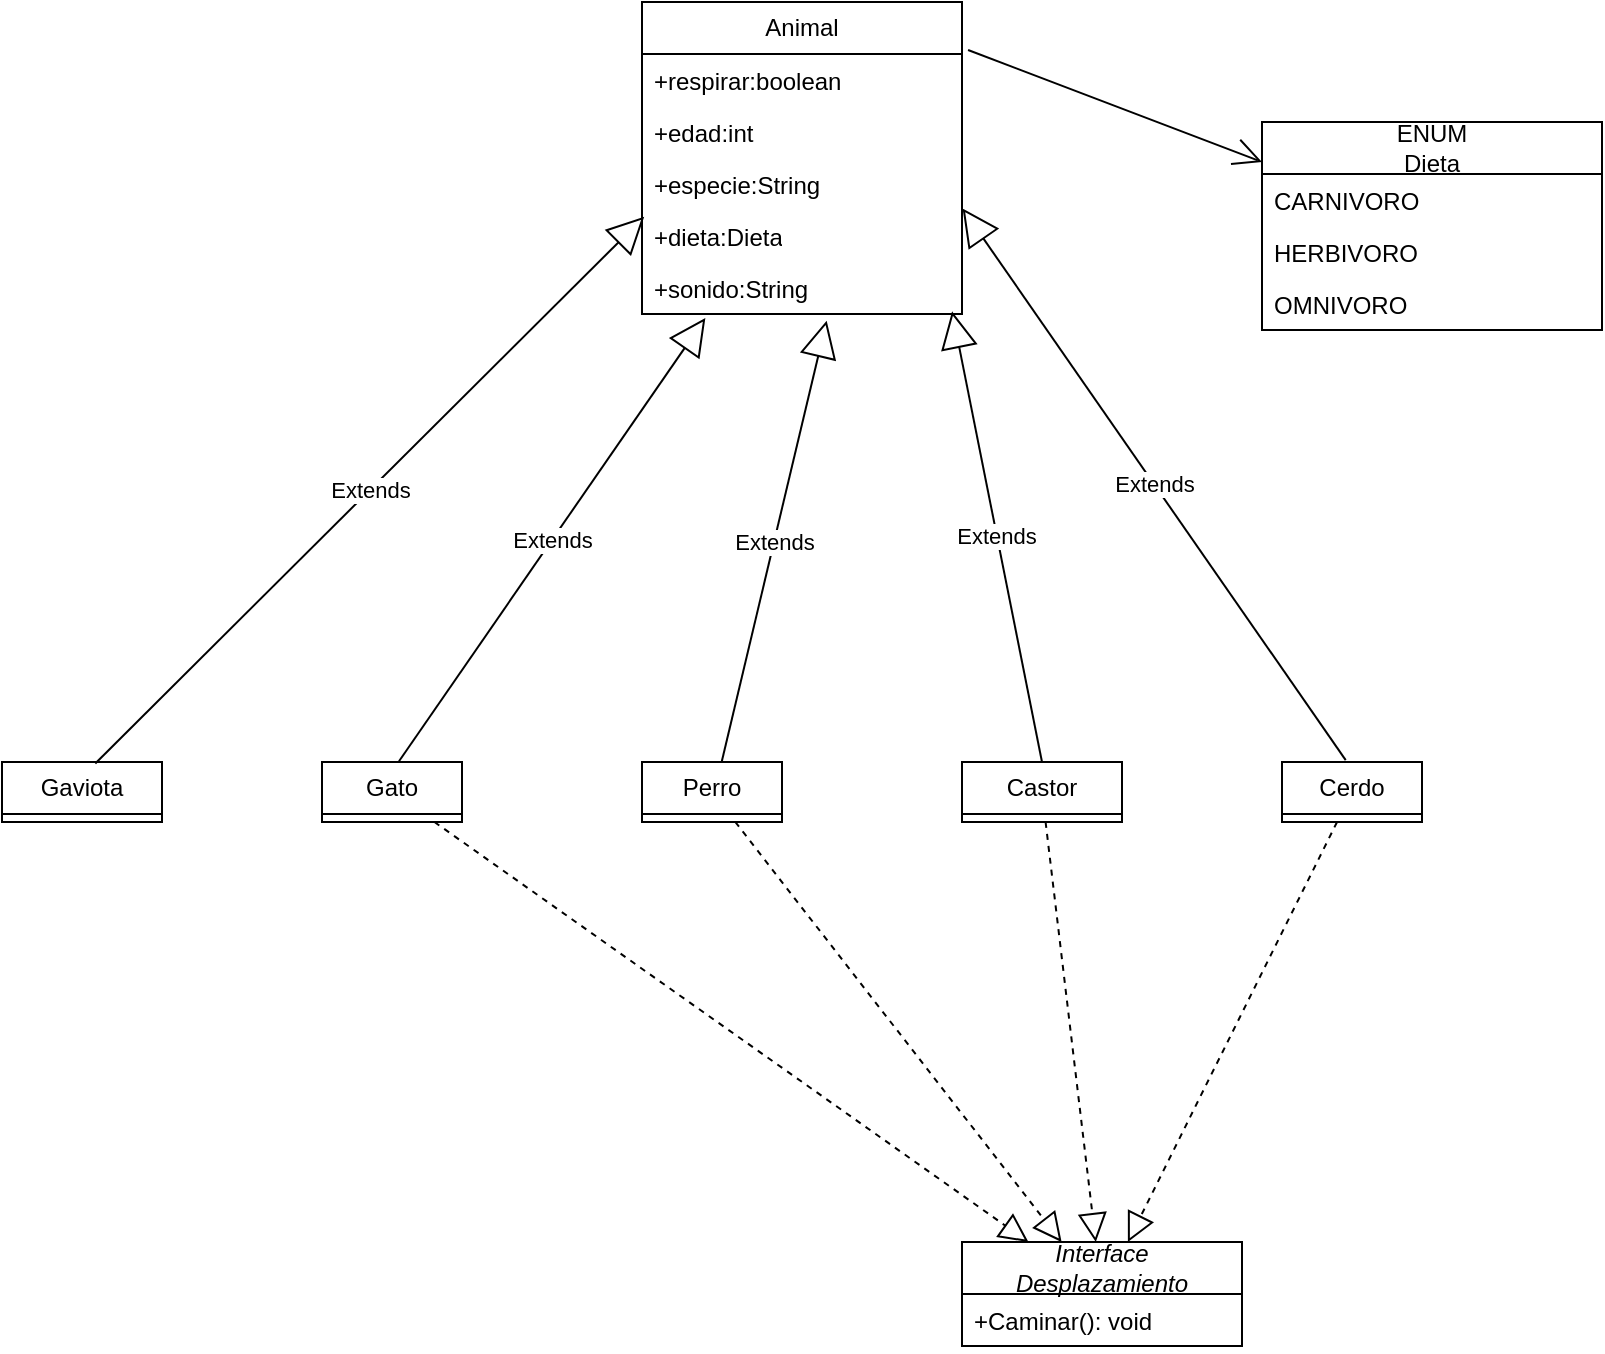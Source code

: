 <mxfile version="27.1.4">
  <diagram name="Página-1" id="TyrVDpsMEAQitB0e6ZAK">
    <mxGraphModel dx="1061" dy="475" grid="1" gridSize="10" guides="1" tooltips="1" connect="1" arrows="1" fold="1" page="1" pageScale="1" pageWidth="827" pageHeight="1169" math="0" shadow="0">
      <root>
        <mxCell id="0" />
        <mxCell id="1" parent="0" />
        <mxCell id="S0PDXrtQ1KZsTyAHQizf-1" value="Gato" style="swimlane;fontStyle=0;childLayout=stackLayout;horizontal=1;startSize=26;fillColor=none;horizontalStack=0;resizeParent=1;resizeParentMax=0;resizeLast=0;collapsible=1;marginBottom=0;whiteSpace=wrap;html=1;" vertex="1" collapsed="1" parent="1">
          <mxGeometry x="200" y="400" width="70" height="30" as="geometry">
            <mxRectangle x="200" y="400" width="140" height="52" as="alternateBounds" />
          </mxGeometry>
        </mxCell>
        <mxCell id="S0PDXrtQ1KZsTyAHQizf-5" value="Gaviota" style="swimlane;fontStyle=0;childLayout=stackLayout;horizontal=1;startSize=26;fillColor=none;horizontalStack=0;resizeParent=1;resizeParentMax=0;resizeLast=0;collapsible=1;marginBottom=0;whiteSpace=wrap;html=1;" vertex="1" collapsed="1" parent="1">
          <mxGeometry x="40" y="400" width="80" height="30" as="geometry">
            <mxRectangle x="40" y="400" width="140" height="52" as="alternateBounds" />
          </mxGeometry>
        </mxCell>
        <mxCell id="S0PDXrtQ1KZsTyAHQizf-9" value="Animal" style="swimlane;fontStyle=0;childLayout=stackLayout;horizontal=1;startSize=26;fillColor=none;horizontalStack=0;resizeParent=1;resizeParentMax=0;resizeLast=0;collapsible=1;marginBottom=0;whiteSpace=wrap;html=1;" vertex="1" parent="1">
          <mxGeometry x="360" y="20" width="160" height="156" as="geometry" />
        </mxCell>
        <mxCell id="S0PDXrtQ1KZsTyAHQizf-10" value="+respirar:boolean" style="text;strokeColor=none;fillColor=none;align=left;verticalAlign=top;spacingLeft=4;spacingRight=4;overflow=hidden;rotatable=0;points=[[0,0.5],[1,0.5]];portConstraint=eastwest;whiteSpace=wrap;html=1;" vertex="1" parent="S0PDXrtQ1KZsTyAHQizf-9">
          <mxGeometry y="26" width="160" height="26" as="geometry" />
        </mxCell>
        <mxCell id="S0PDXrtQ1KZsTyAHQizf-11" value="+edad:int" style="text;strokeColor=none;fillColor=none;align=left;verticalAlign=top;spacingLeft=4;spacingRight=4;overflow=hidden;rotatable=0;points=[[0,0.5],[1,0.5]];portConstraint=eastwest;whiteSpace=wrap;html=1;" vertex="1" parent="S0PDXrtQ1KZsTyAHQizf-9">
          <mxGeometry y="52" width="160" height="26" as="geometry" />
        </mxCell>
        <mxCell id="S0PDXrtQ1KZsTyAHQizf-12" value="+especie:String" style="text;strokeColor=none;fillColor=none;align=left;verticalAlign=top;spacingLeft=4;spacingRight=4;overflow=hidden;rotatable=0;points=[[0,0.5],[1,0.5]];portConstraint=eastwest;whiteSpace=wrap;html=1;" vertex="1" parent="S0PDXrtQ1KZsTyAHQizf-9">
          <mxGeometry y="78" width="160" height="26" as="geometry" />
        </mxCell>
        <mxCell id="S0PDXrtQ1KZsTyAHQizf-38" value="+dieta:Dieta" style="text;strokeColor=none;fillColor=none;align=left;verticalAlign=top;spacingLeft=4;spacingRight=4;overflow=hidden;rotatable=0;points=[[0,0.5],[1,0.5]];portConstraint=eastwest;whiteSpace=wrap;html=1;" vertex="1" parent="S0PDXrtQ1KZsTyAHQizf-9">
          <mxGeometry y="104" width="160" height="26" as="geometry" />
        </mxCell>
        <mxCell id="S0PDXrtQ1KZsTyAHQizf-42" value="+sonido:String" style="text;strokeColor=none;fillColor=none;align=left;verticalAlign=top;spacingLeft=4;spacingRight=4;overflow=hidden;rotatable=0;points=[[0,0.5],[1,0.5]];portConstraint=eastwest;whiteSpace=wrap;html=1;" vertex="1" parent="S0PDXrtQ1KZsTyAHQizf-9">
          <mxGeometry y="130" width="160" height="26" as="geometry" />
        </mxCell>
        <mxCell id="S0PDXrtQ1KZsTyAHQizf-13" value="ENUM&lt;div&gt;Dieta&lt;/div&gt;" style="swimlane;fontStyle=0;childLayout=stackLayout;horizontal=1;startSize=26;fillColor=none;horizontalStack=0;resizeParent=1;resizeParentMax=0;resizeLast=0;collapsible=1;marginBottom=0;whiteSpace=wrap;html=1;" vertex="1" parent="1">
          <mxGeometry x="670" y="80" width="170" height="104" as="geometry" />
        </mxCell>
        <mxCell id="S0PDXrtQ1KZsTyAHQizf-14" value="CARNIVORO" style="text;strokeColor=none;fillColor=none;align=left;verticalAlign=top;spacingLeft=4;spacingRight=4;overflow=hidden;rotatable=0;points=[[0,0.5],[1,0.5]];portConstraint=eastwest;whiteSpace=wrap;html=1;" vertex="1" parent="S0PDXrtQ1KZsTyAHQizf-13">
          <mxGeometry y="26" width="170" height="26" as="geometry" />
        </mxCell>
        <mxCell id="S0PDXrtQ1KZsTyAHQizf-15" value="HERBIVORO" style="text;strokeColor=none;fillColor=none;align=left;verticalAlign=top;spacingLeft=4;spacingRight=4;overflow=hidden;rotatable=0;points=[[0,0.5],[1,0.5]];portConstraint=eastwest;whiteSpace=wrap;html=1;" vertex="1" parent="S0PDXrtQ1KZsTyAHQizf-13">
          <mxGeometry y="52" width="170" height="26" as="geometry" />
        </mxCell>
        <mxCell id="S0PDXrtQ1KZsTyAHQizf-16" value="OMNIVORO" style="text;strokeColor=none;fillColor=none;align=left;verticalAlign=top;spacingLeft=4;spacingRight=4;overflow=hidden;rotatable=0;points=[[0,0.5],[1,0.5]];portConstraint=eastwest;whiteSpace=wrap;html=1;" vertex="1" parent="S0PDXrtQ1KZsTyAHQizf-13">
          <mxGeometry y="78" width="170" height="26" as="geometry" />
        </mxCell>
        <mxCell id="S0PDXrtQ1KZsTyAHQizf-17" value="&lt;i&gt;Interface&lt;/i&gt;&lt;div&gt;&lt;i&gt;Desplazamiento&lt;/i&gt;&lt;/div&gt;" style="swimlane;fontStyle=0;childLayout=stackLayout;horizontal=1;startSize=26;fillColor=none;horizontalStack=0;resizeParent=1;resizeParentMax=0;resizeLast=0;collapsible=1;marginBottom=0;whiteSpace=wrap;html=1;" vertex="1" parent="1">
          <mxGeometry x="520" y="640" width="140" height="52" as="geometry" />
        </mxCell>
        <mxCell id="S0PDXrtQ1KZsTyAHQizf-18" value="+Caminar(): void" style="text;strokeColor=none;fillColor=none;align=left;verticalAlign=top;spacingLeft=4;spacingRight=4;overflow=hidden;rotatable=0;points=[[0,0.5],[1,0.5]];portConstraint=eastwest;whiteSpace=wrap;html=1;" vertex="1" parent="S0PDXrtQ1KZsTyAHQizf-17">
          <mxGeometry y="26" width="140" height="26" as="geometry" />
        </mxCell>
        <mxCell id="S0PDXrtQ1KZsTyAHQizf-21" value="Cerdo" style="swimlane;fontStyle=0;childLayout=stackLayout;horizontal=1;startSize=26;fillColor=none;horizontalStack=0;resizeParent=1;resizeParentMax=0;resizeLast=0;collapsible=1;marginBottom=0;whiteSpace=wrap;html=1;" vertex="1" collapsed="1" parent="1">
          <mxGeometry x="680" y="400" width="70" height="30" as="geometry">
            <mxRectangle x="680" y="400" width="140" height="52" as="alternateBounds" />
          </mxGeometry>
        </mxCell>
        <mxCell id="S0PDXrtQ1KZsTyAHQizf-25" value="Perro" style="swimlane;fontStyle=0;childLayout=stackLayout;horizontal=1;startSize=26;fillColor=none;horizontalStack=0;resizeParent=1;resizeParentMax=0;resizeLast=0;collapsible=1;marginBottom=0;whiteSpace=wrap;html=1;" vertex="1" collapsed="1" parent="1">
          <mxGeometry x="360" y="400" width="70" height="30" as="geometry">
            <mxRectangle x="360" y="400" width="140" height="52" as="alternateBounds" />
          </mxGeometry>
        </mxCell>
        <mxCell id="S0PDXrtQ1KZsTyAHQizf-29" value="Castor" style="swimlane;fontStyle=0;childLayout=stackLayout;horizontal=1;startSize=26;fillColor=none;horizontalStack=0;resizeParent=1;resizeParentMax=0;resizeLast=0;collapsible=1;marginBottom=0;whiteSpace=wrap;html=1;" vertex="1" collapsed="1" parent="1">
          <mxGeometry x="520" y="400" width="80" height="30" as="geometry">
            <mxRectangle x="520" y="400" width="140" height="52" as="alternateBounds" />
          </mxGeometry>
        </mxCell>
        <mxCell id="S0PDXrtQ1KZsTyAHQizf-33" value="Extends" style="endArrow=block;endSize=16;endFill=0;html=1;rounded=0;exitX=0.455;exitY=-0.032;exitDx=0;exitDy=0;exitPerimeter=0;entryX=1.002;entryY=0.974;entryDx=0;entryDy=0;entryPerimeter=0;" edge="1" parent="1" source="S0PDXrtQ1KZsTyAHQizf-21" target="S0PDXrtQ1KZsTyAHQizf-12">
          <mxGeometry width="160" relative="1" as="geometry">
            <mxPoint x="660" y="310" as="sourcePoint" />
            <mxPoint x="820" y="310" as="targetPoint" />
          </mxGeometry>
        </mxCell>
        <mxCell id="S0PDXrtQ1KZsTyAHQizf-34" value="Extends" style="endArrow=block;endSize=16;endFill=0;html=1;rounded=0;exitX=0.5;exitY=0;exitDx=0;exitDy=0;entryX=0.969;entryY=0.949;entryDx=0;entryDy=0;entryPerimeter=0;" edge="1" parent="1" source="S0PDXrtQ1KZsTyAHQizf-29" target="S0PDXrtQ1KZsTyAHQizf-42">
          <mxGeometry width="160" relative="1" as="geometry">
            <mxPoint x="500" y="310" as="sourcePoint" />
            <mxPoint x="660" y="310" as="targetPoint" />
          </mxGeometry>
        </mxCell>
        <mxCell id="S0PDXrtQ1KZsTyAHQizf-35" value="Extends" style="endArrow=block;endSize=16;endFill=0;html=1;rounded=0;exitX=0.569;exitY=0;exitDx=0;exitDy=0;entryX=0.577;entryY=1.128;entryDx=0;entryDy=0;entryPerimeter=0;exitPerimeter=0;" edge="1" parent="1" source="S0PDXrtQ1KZsTyAHQizf-25" target="S0PDXrtQ1KZsTyAHQizf-42">
          <mxGeometry width="160" relative="1" as="geometry">
            <mxPoint x="340" y="310" as="sourcePoint" />
            <mxPoint x="500" y="310" as="targetPoint" />
          </mxGeometry>
        </mxCell>
        <mxCell id="S0PDXrtQ1KZsTyAHQizf-36" value="Extends" style="endArrow=block;endSize=16;endFill=0;html=1;rounded=0;entryX=0.198;entryY=1.077;entryDx=0;entryDy=0;entryPerimeter=0;exitX=0.55;exitY=-0.013;exitDx=0;exitDy=0;exitPerimeter=0;" edge="1" parent="1" source="S0PDXrtQ1KZsTyAHQizf-1" target="S0PDXrtQ1KZsTyAHQizf-42">
          <mxGeometry width="160" relative="1" as="geometry">
            <mxPoint x="180" y="310" as="sourcePoint" />
            <mxPoint x="340" y="310" as="targetPoint" />
          </mxGeometry>
        </mxCell>
        <mxCell id="S0PDXrtQ1KZsTyAHQizf-37" value="Extends" style="endArrow=block;endSize=16;endFill=0;html=1;rounded=0;exitX=0.583;exitY=0.026;exitDx=0;exitDy=0;exitPerimeter=0;entryX=0.007;entryY=1.128;entryDx=0;entryDy=0;entryPerimeter=0;" edge="1" parent="1" source="S0PDXrtQ1KZsTyAHQizf-5" target="S0PDXrtQ1KZsTyAHQizf-12">
          <mxGeometry width="160" relative="1" as="geometry">
            <mxPoint x="20" y="310" as="sourcePoint" />
            <mxPoint x="180" y="310" as="targetPoint" />
          </mxGeometry>
        </mxCell>
        <mxCell id="S0PDXrtQ1KZsTyAHQizf-41" value="" style="endArrow=open;endFill=1;endSize=12;html=1;rounded=0;entryX=0;entryY=0.192;entryDx=0;entryDy=0;entryPerimeter=0;exitX=1.019;exitY=0.154;exitDx=0;exitDy=0;exitPerimeter=0;" edge="1" parent="1" source="S0PDXrtQ1KZsTyAHQizf-9" target="S0PDXrtQ1KZsTyAHQizf-13">
          <mxGeometry width="160" relative="1" as="geometry">
            <mxPoint x="460" y="220" as="sourcePoint" />
            <mxPoint x="620" y="220" as="targetPoint" />
          </mxGeometry>
        </mxCell>
        <mxCell id="S0PDXrtQ1KZsTyAHQizf-43" value="" style="endArrow=block;dashed=1;endFill=0;endSize=12;html=1;rounded=0;" edge="1" parent="1" source="S0PDXrtQ1KZsTyAHQizf-1" target="S0PDXrtQ1KZsTyAHQizf-17">
          <mxGeometry width="160" relative="1" as="geometry">
            <mxPoint x="460" y="560" as="sourcePoint" />
            <mxPoint x="620" y="560" as="targetPoint" />
          </mxGeometry>
        </mxCell>
        <mxCell id="S0PDXrtQ1KZsTyAHQizf-44" value="" style="endArrow=block;dashed=1;endFill=0;endSize=12;html=1;rounded=0;" edge="1" parent="1" source="S0PDXrtQ1KZsTyAHQizf-25" target="S0PDXrtQ1KZsTyAHQizf-17">
          <mxGeometry width="160" relative="1" as="geometry">
            <mxPoint x="460" y="560" as="sourcePoint" />
            <mxPoint x="620" y="560" as="targetPoint" />
          </mxGeometry>
        </mxCell>
        <mxCell id="S0PDXrtQ1KZsTyAHQizf-45" value="" style="endArrow=block;dashed=1;endFill=0;endSize=12;html=1;rounded=0;" edge="1" parent="1" source="S0PDXrtQ1KZsTyAHQizf-29" target="S0PDXrtQ1KZsTyAHQizf-17">
          <mxGeometry width="160" relative="1" as="geometry">
            <mxPoint x="460" y="560" as="sourcePoint" />
            <mxPoint x="620" y="560" as="targetPoint" />
          </mxGeometry>
        </mxCell>
        <mxCell id="S0PDXrtQ1KZsTyAHQizf-46" value="" style="endArrow=block;dashed=1;endFill=0;endSize=12;html=1;rounded=0;" edge="1" parent="1" source="S0PDXrtQ1KZsTyAHQizf-21" target="S0PDXrtQ1KZsTyAHQizf-17">
          <mxGeometry width="160" relative="1" as="geometry">
            <mxPoint x="460" y="560" as="sourcePoint" />
            <mxPoint x="620" y="560" as="targetPoint" />
          </mxGeometry>
        </mxCell>
      </root>
    </mxGraphModel>
  </diagram>
</mxfile>

